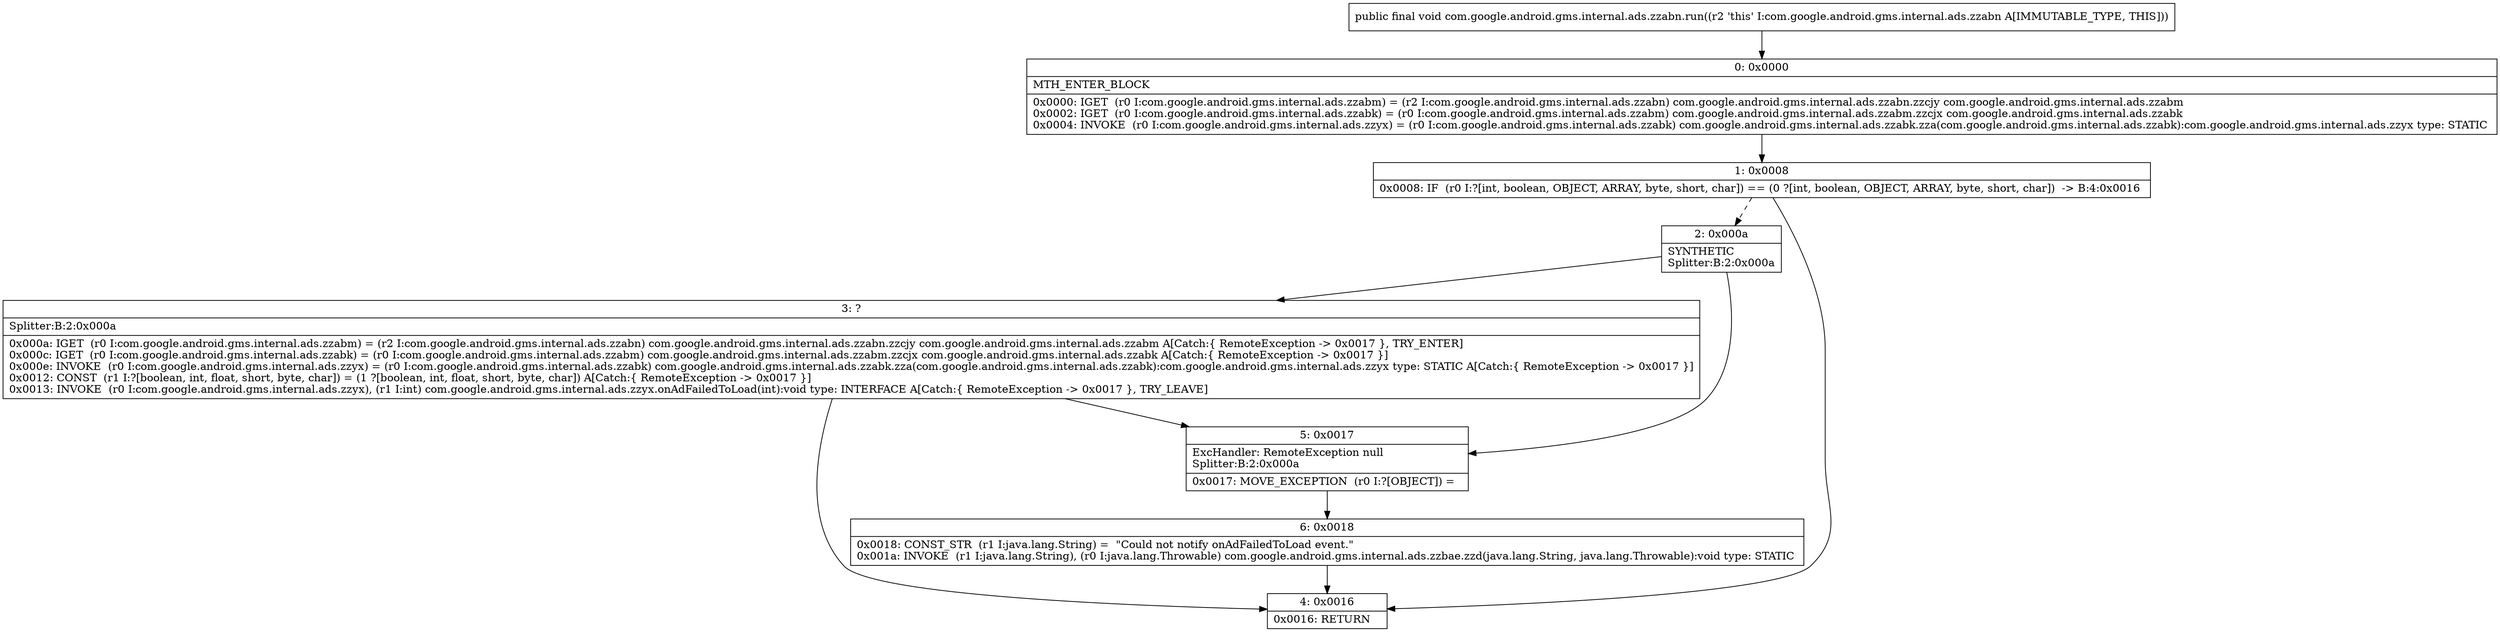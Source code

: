 digraph "CFG forcom.google.android.gms.internal.ads.zzabn.run()V" {
Node_0 [shape=record,label="{0\:\ 0x0000|MTH_ENTER_BLOCK\l|0x0000: IGET  (r0 I:com.google.android.gms.internal.ads.zzabm) = (r2 I:com.google.android.gms.internal.ads.zzabn) com.google.android.gms.internal.ads.zzabn.zzcjy com.google.android.gms.internal.ads.zzabm \l0x0002: IGET  (r0 I:com.google.android.gms.internal.ads.zzabk) = (r0 I:com.google.android.gms.internal.ads.zzabm) com.google.android.gms.internal.ads.zzabm.zzcjx com.google.android.gms.internal.ads.zzabk \l0x0004: INVOKE  (r0 I:com.google.android.gms.internal.ads.zzyx) = (r0 I:com.google.android.gms.internal.ads.zzabk) com.google.android.gms.internal.ads.zzabk.zza(com.google.android.gms.internal.ads.zzabk):com.google.android.gms.internal.ads.zzyx type: STATIC \l}"];
Node_1 [shape=record,label="{1\:\ 0x0008|0x0008: IF  (r0 I:?[int, boolean, OBJECT, ARRAY, byte, short, char]) == (0 ?[int, boolean, OBJECT, ARRAY, byte, short, char])  \-\> B:4:0x0016 \l}"];
Node_2 [shape=record,label="{2\:\ 0x000a|SYNTHETIC\lSplitter:B:2:0x000a\l}"];
Node_3 [shape=record,label="{3\:\ ?|Splitter:B:2:0x000a\l|0x000a: IGET  (r0 I:com.google.android.gms.internal.ads.zzabm) = (r2 I:com.google.android.gms.internal.ads.zzabn) com.google.android.gms.internal.ads.zzabn.zzcjy com.google.android.gms.internal.ads.zzabm A[Catch:\{ RemoteException \-\> 0x0017 \}, TRY_ENTER]\l0x000c: IGET  (r0 I:com.google.android.gms.internal.ads.zzabk) = (r0 I:com.google.android.gms.internal.ads.zzabm) com.google.android.gms.internal.ads.zzabm.zzcjx com.google.android.gms.internal.ads.zzabk A[Catch:\{ RemoteException \-\> 0x0017 \}]\l0x000e: INVOKE  (r0 I:com.google.android.gms.internal.ads.zzyx) = (r0 I:com.google.android.gms.internal.ads.zzabk) com.google.android.gms.internal.ads.zzabk.zza(com.google.android.gms.internal.ads.zzabk):com.google.android.gms.internal.ads.zzyx type: STATIC A[Catch:\{ RemoteException \-\> 0x0017 \}]\l0x0012: CONST  (r1 I:?[boolean, int, float, short, byte, char]) = (1 ?[boolean, int, float, short, byte, char]) A[Catch:\{ RemoteException \-\> 0x0017 \}]\l0x0013: INVOKE  (r0 I:com.google.android.gms.internal.ads.zzyx), (r1 I:int) com.google.android.gms.internal.ads.zzyx.onAdFailedToLoad(int):void type: INTERFACE A[Catch:\{ RemoteException \-\> 0x0017 \}, TRY_LEAVE]\l}"];
Node_4 [shape=record,label="{4\:\ 0x0016|0x0016: RETURN   \l}"];
Node_5 [shape=record,label="{5\:\ 0x0017|ExcHandler: RemoteException null\lSplitter:B:2:0x000a\l|0x0017: MOVE_EXCEPTION  (r0 I:?[OBJECT]) =  \l}"];
Node_6 [shape=record,label="{6\:\ 0x0018|0x0018: CONST_STR  (r1 I:java.lang.String) =  \"Could not notify onAdFailedToLoad event.\" \l0x001a: INVOKE  (r1 I:java.lang.String), (r0 I:java.lang.Throwable) com.google.android.gms.internal.ads.zzbae.zzd(java.lang.String, java.lang.Throwable):void type: STATIC \l}"];
MethodNode[shape=record,label="{public final void com.google.android.gms.internal.ads.zzabn.run((r2 'this' I:com.google.android.gms.internal.ads.zzabn A[IMMUTABLE_TYPE, THIS])) }"];
MethodNode -> Node_0;
Node_0 -> Node_1;
Node_1 -> Node_2[style=dashed];
Node_1 -> Node_4;
Node_2 -> Node_3;
Node_2 -> Node_5;
Node_3 -> Node_4;
Node_3 -> Node_5;
Node_5 -> Node_6;
Node_6 -> Node_4;
}


